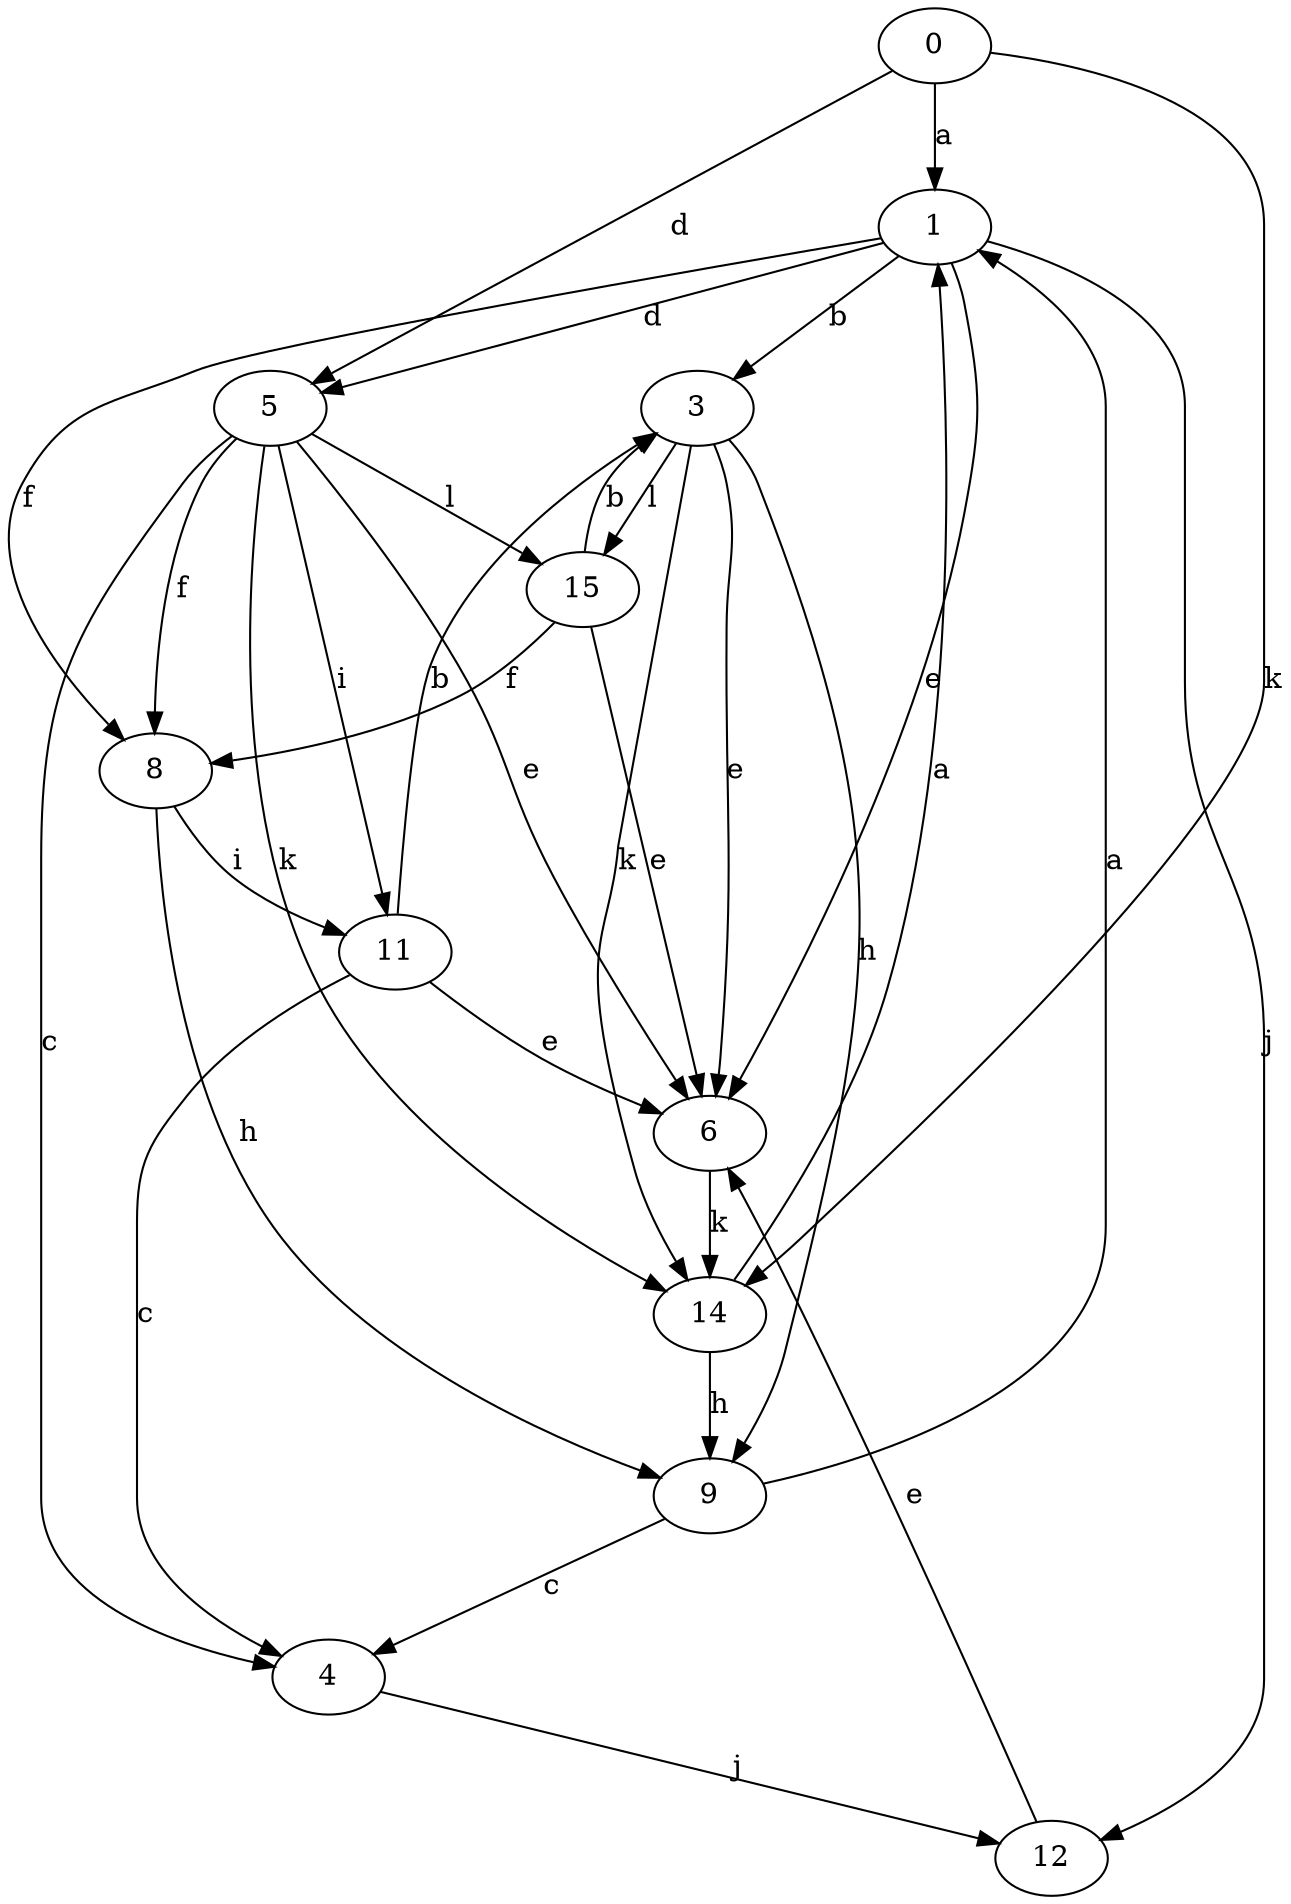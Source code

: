 strict digraph  {
0;
1;
3;
4;
5;
6;
8;
9;
11;
12;
14;
15;
0 -> 1  [label=a];
0 -> 5  [label=d];
0 -> 14  [label=k];
1 -> 3  [label=b];
1 -> 5  [label=d];
1 -> 6  [label=e];
1 -> 8  [label=f];
1 -> 12  [label=j];
3 -> 6  [label=e];
3 -> 9  [label=h];
3 -> 14  [label=k];
3 -> 15  [label=l];
4 -> 12  [label=j];
5 -> 4  [label=c];
5 -> 6  [label=e];
5 -> 8  [label=f];
5 -> 11  [label=i];
5 -> 14  [label=k];
5 -> 15  [label=l];
6 -> 14  [label=k];
8 -> 9  [label=h];
8 -> 11  [label=i];
9 -> 1  [label=a];
9 -> 4  [label=c];
11 -> 3  [label=b];
11 -> 4  [label=c];
11 -> 6  [label=e];
12 -> 6  [label=e];
14 -> 1  [label=a];
14 -> 9  [label=h];
15 -> 3  [label=b];
15 -> 6  [label=e];
15 -> 8  [label=f];
}
